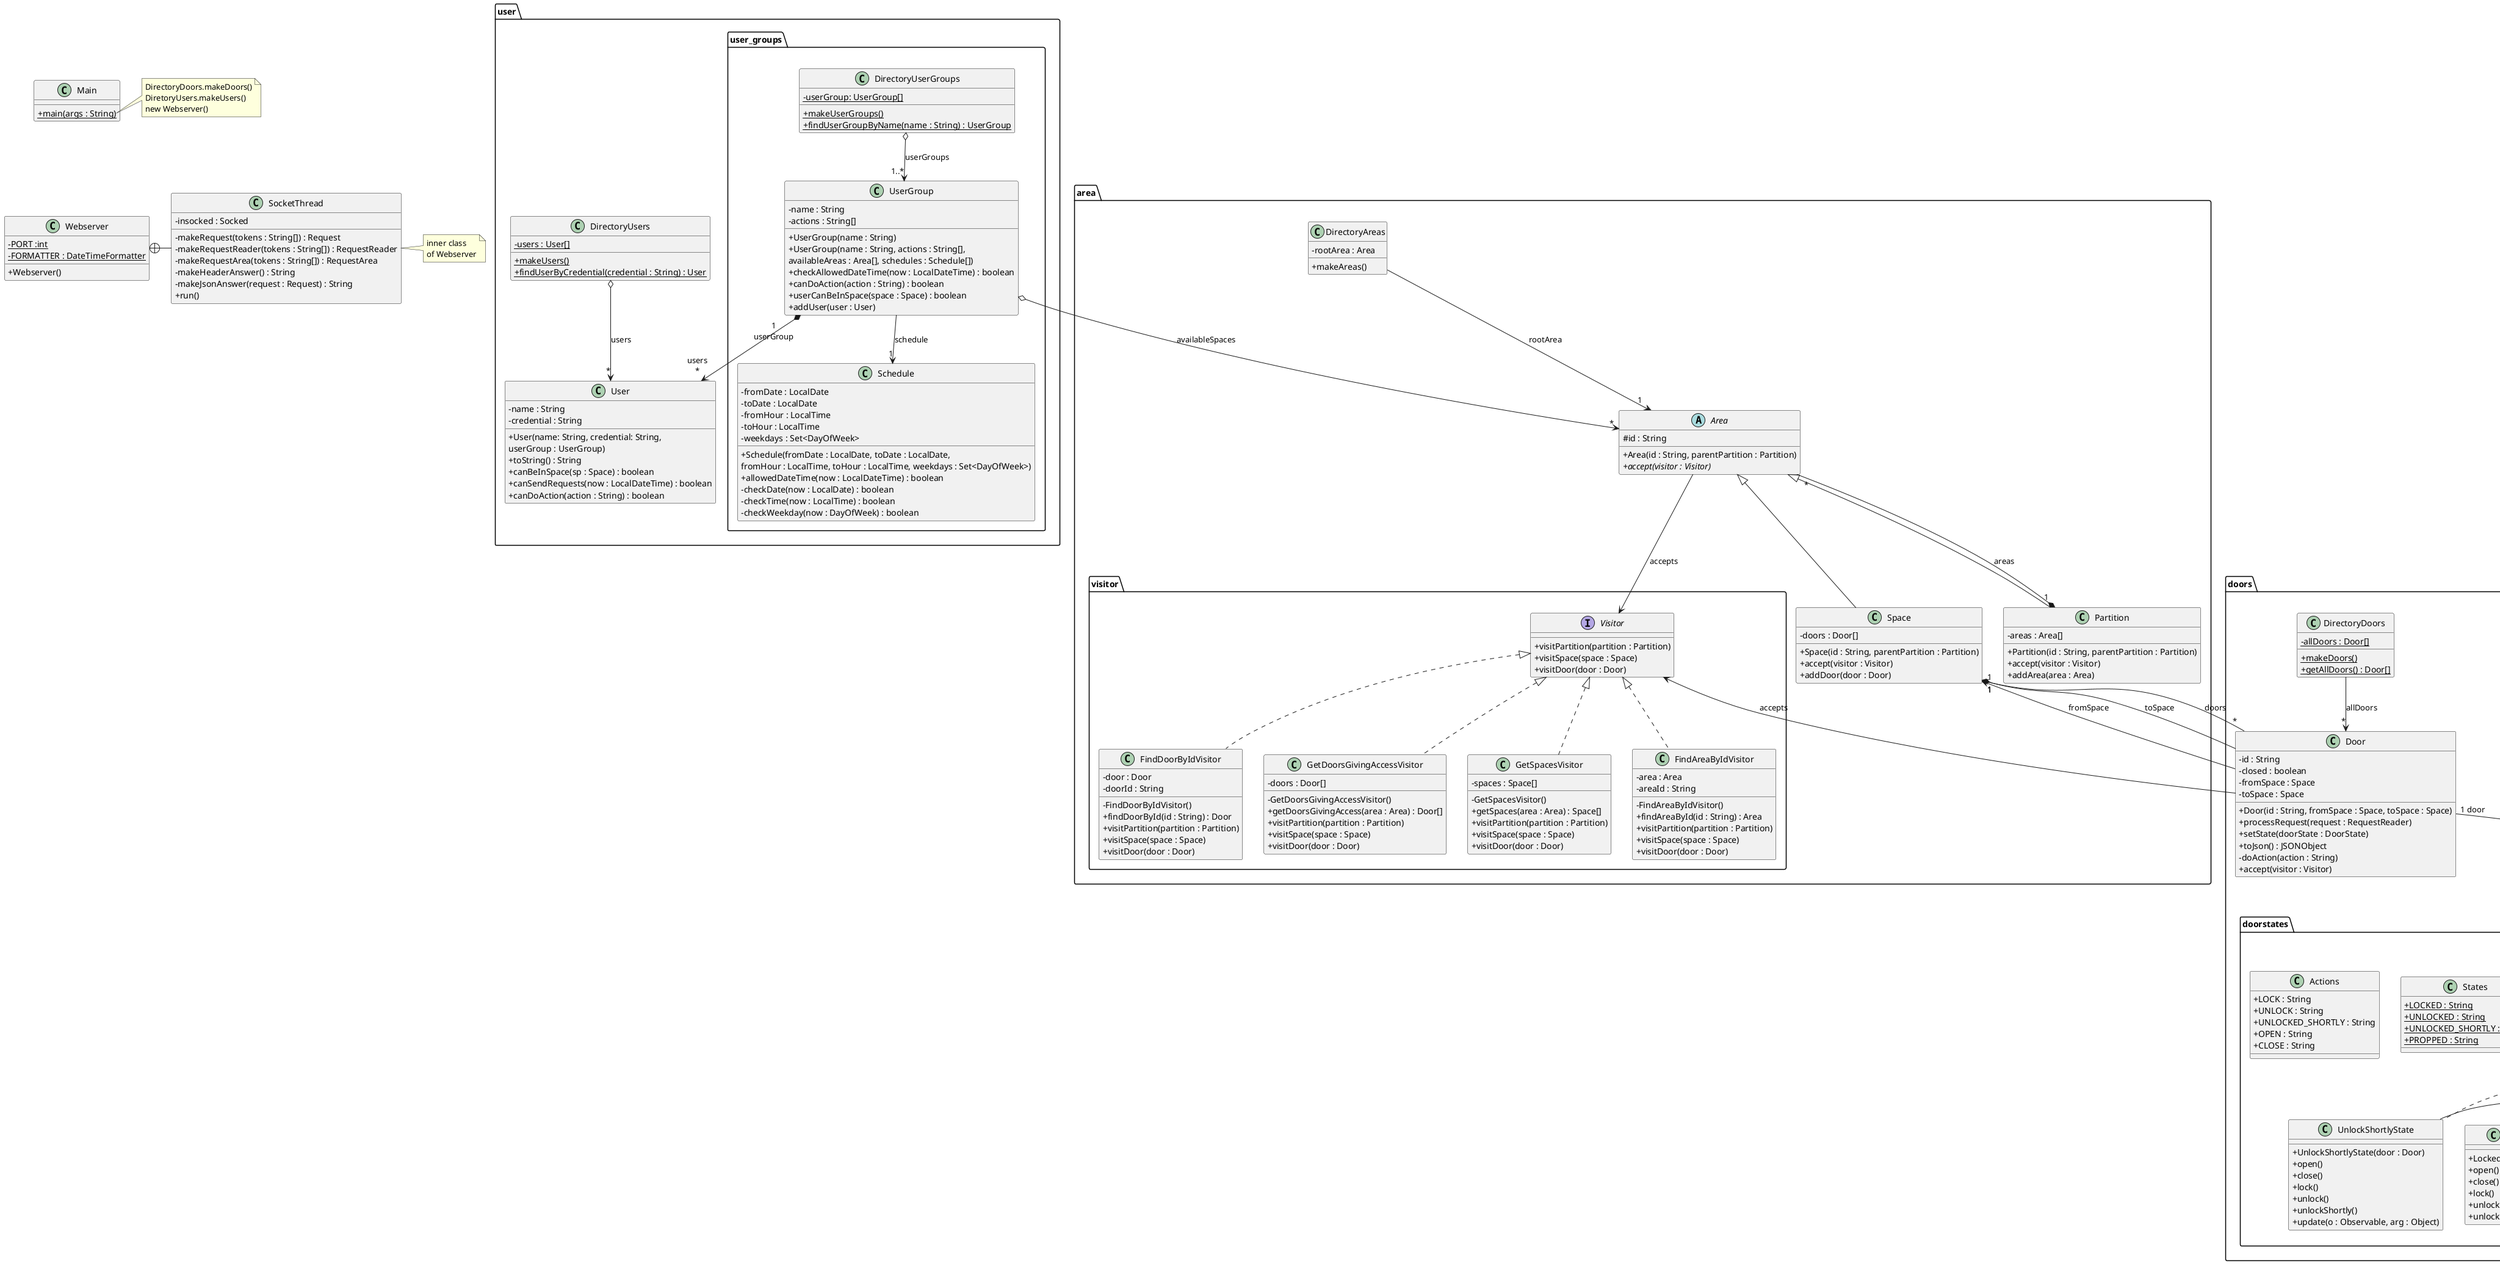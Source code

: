 @startuml
'https://plantuml.com/class-diagram
skinparam classAttributeIconSize 0

class Webserver {
- {static} PORT :int
- {static} FORMATTER : DateTimeFormatter
+ Webserver()
}

class SocketThread {
- insocked : Socked
- makeRequest(tokens : String[]) : Request
- makeRequestReader(tokens : String[]) : RequestReader
- makeRequestArea(tokens : String[]) : RequestArea
- makeHeaderAnswer() : String
- makeJsonAnswer(request : Request) : String
+ run()
}

Webserver +-right- SocketThread

note right of SocketThread
inner class
of Webserver
end note

package "doors" {
class DirectoryDoors {
- {static} allDoors : Door[]
+ {static} makeDoors()
+ {static} getAllDoors() : Door[]
}

class Door {
- id : String
- closed : boolean
- fromSpace : Space
- toSpace : Space
+ Door(id : String, fromSpace : Space, toSpace : Space)
+ processRequest(request : RequestReader)
+ setState(doorState : DoorState)
+ toJson() : JSONObject
'+ toString() : String
'+ isClosed() :boolean
'+ setClosed(b : boolean)
'+ getStateName() : String
- doAction(action : String)
+ accept(visitor : Visitor)
'+ getFromSpace() : Space
'+ getToSpace() : Space
}

package "doorstates" {
abstract class DoorState {
# door : Door
# name : String
+ DoorState(door : door)
+ {abstract} open()
+ {abstract} close()
+{abstract} lock()
+ {abstract} unlock()
+ getStateName() : String
}

class LockedState extends DoorState{
+ LockedState(door : Door)
+ open()
+ close()
+ lock()
+ unlock()
+ unlockShortly()
}

class UnlockedState extends DoorState{
+ UnlockedState(door : Door)
+ open()
+ close()
+ lock()
+ unlock()
+ unlockShortly()
}

class UnlockShortlyState extends DoorState implements Observer{
+ UnlockShortlyState(door : Door)
+ open()
+ close()
+ lock()
+ unlock()
+ unlockShortly()
+ update(o : Observable, arg : Object)
}

class ProppedState extends DoorState {
+ ProppedState(door : Door)
+ open()
+ close()
+ lock()
+ unlock()
+ unlockShortly()
}

class States{
+ {static} LOCKED : String
+ {static} UNLOCKED : String
+ {static} UNLOCKED_SHORTLY : String
+ {static} PROPPED : String
}

class Actions{
+ LOCK : String
+ UNLOCK : String
+ UNLOCKED_SHORTLY : String
+ OPEN : String
+ CLOSE : String
}

class Clock extends Observable {
- date : LocalDateTime
- timer : Timer
- period : int
- {static} uniqueInstance : Clock
- Clock(period : int)
+ start()
+ stop()
+ {static} getInstance() : Clock
}

interface Observer {
+ update(o : Observable, arg : Object)
}

abstract class Observable {
+ addObserver(o : Observer)
+ deleteObserver(o : Observer)
}
}
}

package "area" {

package "visitor" {

interface Visitor{
+visitPartition(partition : Partition)
+visitSpace(space : Space)
+visitDoor(door : Door)
}

class FindAreaByIdVisitor implements Visitor {
-area : Area
-areaId : String
-FindAreaByIdVisitor()
+findAreaById(id : String) : Area
+visitPartition(partition : Partition)
+visitSpace(space : Space)
+visitDoor(door : Door)
}

class FindDoorByIdVisitor implements Visitor {
-door : Door
-doorId : String
-FindDoorByIdVisitor()
+findDoorById(id : String) : Door
+visitPartition(partition : Partition)
+visitSpace(space : Space)
+visitDoor(door : Door)
}

class GetDoorsGivingAccessVisitor implements Visitor {
-doors : Door[]
-GetDoorsGivingAccessVisitor()
+getDoorsGivingAccess(area : Area) : Door[]
+visitPartition(partition : Partition)
+visitSpace(space : Space)
+visitDoor(door : Door)
}

class GetSpacesVisitor implements Visitor {
-spaces : Space[]
-GetSpacesVisitor()
+getSpaces(area : Area) : Space[]
+visitPartition(partition : Partition)
+visitSpace(space : Space)
+visitDoor(door : Door)
}

}

abstract Class Area{
#id : String
+Area(id : String, parentPartition : Partition)
+{abstract} accept(visitor : Visitor)
}

class DirectoryAreas{
-rootArea : Area
+makeAreas()
}

class Space extends Area{
-doors : Door[]
+Space(id : String, parentPartition : Partition)
+accept(visitor : Visitor)
+addDoor(door : Door)
}

class Partition extends Area{
-areas : Area[]
+Partition(id : String, parentPartition : Partition)
+accept(visitor : Visitor)
+addArea(area : Area)
}
}

package "user" {
class DirectoryUsers {
- {static} users : User[]
+ {static} makeUsers()
+ {static} findUserByCredential(credential : String) : User
}

class User {
- name : String
- credential : String
+ User(name: String, credential: String,
userGroup : UserGroup)
+ toString() : String
+ canBeInSpace(sp : Space) : boolean
+ canSendRequests(now : LocalDateTime) : boolean
+ canDoAction(action : String) : boolean
}

package "user_groups" {
class DirectoryUserGroups {
- {static} userGroup: UserGroup[]
+ {static} makeUserGroups()
+ {static} findUserGroupByName(name : String) : UserGroup
}

class UserGroup {
- name : String
- actions : String[]
+ UserGroup(name : String)
+ UserGroup(name : String, actions : String[],
availableAreas : Area[], schedules : Schedule[])
+ checkAllowedDateTime(now : LocalDateTime) : boolean
+ canDoAction(action : String) : boolean
+ userCanBeInSpace(space : Space) : boolean
+ addUser(user : User)
}

class Schedule {
- fromDate : LocalDate
- toDate : LocalDate
- fromHour : LocalTime
- toHour : LocalTime
- weekdays : Set<DayOfWeek>
+ Schedule(fromDate : LocalDate, toDate : LocalDate,
 fromHour : LocalTime, toHour : LocalTime, weekdays : Set<DayOfWeek>)
+ allowedDateTime(now : LocalDateTime) : boolean
- checkDate(now : LocalDate) : boolean
- checkTime(now : LocalTime) : boolean
- checkWeekday(now : DayOfWeek) : boolean
}
}
}

class Main {
+ {static} main(args : String)
}

note right of Main::main
DirectoryDoors.makeDoors()
DiretoryUsers.makeUsers()
new Webserver()
end note

Main -[hidden]down- Webserver
'Webserver -[hidden]down- DirectoryDoors
'DirectoryDoors -[hidden]right- DirectoryUsers
DirectoryAreas -[hidden]left- DirectoryUserGroups
Observable -[hidden]left- Observer
DoorState -[hidden]right- Observer

Door "1 door" --> "1 state" DoorState
Door --> "1" Space : fromSpace
Door --> "1" Space : toSpace
Space "1" *-- "*" Door : doors
'User -> "*" Area
Area --> Visitor : accepts
Door -up-> Visitor : accepts
Partition "1" *-- "*" Area : areas
DirectoryAreas --> "1" Area : rootArea
'DirectoryUsers --> "*" User : "users"
DirectoryUserGroups o--> "1..*" UserGroup : userGroups
UserGroup "1\nuserGroup" *--> "users\n*" User
DirectoryDoors --> "*" Door : "allDoors"
UserGroup o--> "*" Area : availableSpaces
UserGroup --> "1" Schedule : schedule
DirectoryUsers o--> "*" User : users
Observable o--> Observer : * observers

@enduml
